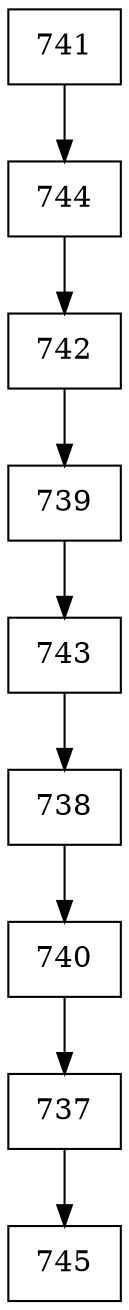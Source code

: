 digraph G {
  node [shape=record];
  node0 [label="{741}"];
  node0 -> node1;
  node1 [label="{744}"];
  node1 -> node2;
  node2 [label="{742}"];
  node2 -> node3;
  node3 [label="{739}"];
  node3 -> node4;
  node4 [label="{743}"];
  node4 -> node5;
  node5 [label="{738}"];
  node5 -> node6;
  node6 [label="{740}"];
  node6 -> node7;
  node7 [label="{737}"];
  node7 -> node8;
  node8 [label="{745}"];
}
